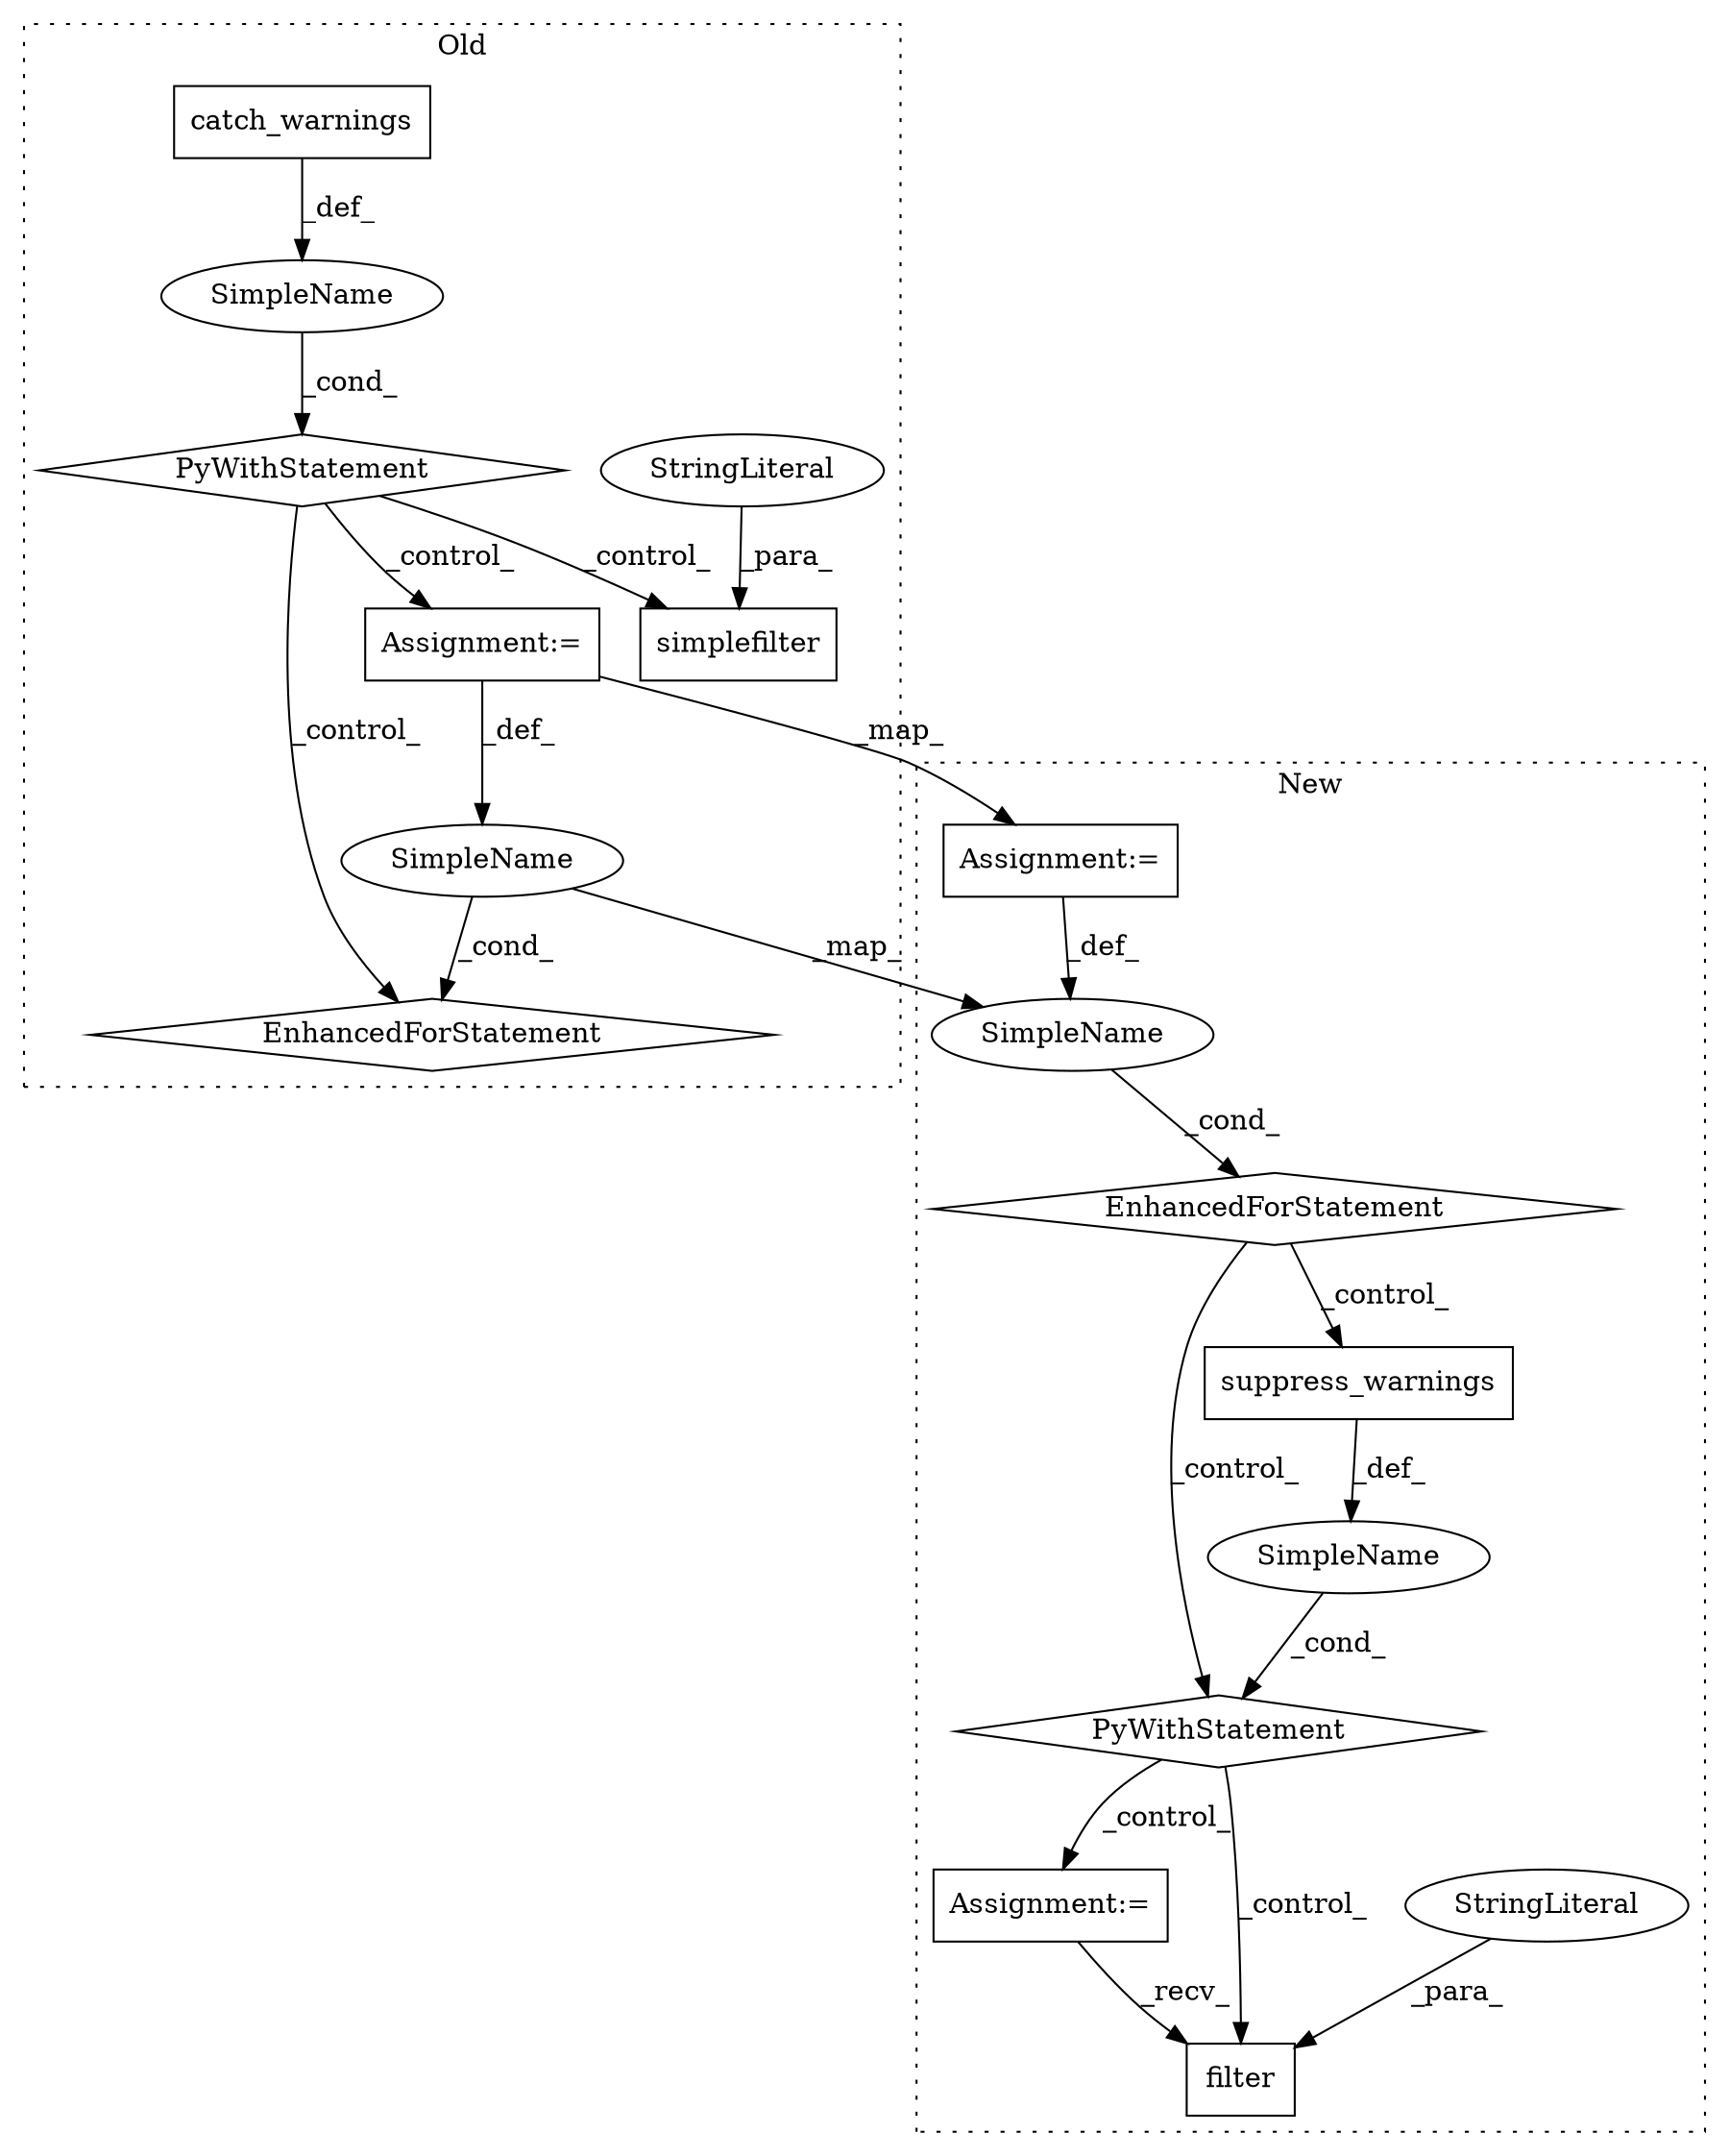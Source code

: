 digraph G {
subgraph cluster0 {
1 [label="simplefilter" a="32" s="5209,5254" l="13,1" shape="box"];
3 [label="StringLiteral" a="45" s="5222" l="8" shape="ellipse"];
4 [label="SimpleName" a="42" s="" l="" shape="ellipse"];
5 [label="PyWithStatement" a="104" s="5155,5190" l="10,2" shape="diamond"];
6 [label="catch_warnings" a="32" s="5174" l="16" shape="box"];
11 [label="EnhancedForStatement" a="70" s="5336,5416" l="57,2" shape="diamond"];
13 [label="SimpleName" a="42" s="5397" l="1" shape="ellipse"];
15 [label="Assignment:=" a="7" s="5336,5416" l="57,2" shape="box"];
label = "Old";
style="dotted";
}
subgraph cluster1 {
2 [label="EnhancedForStatement" a="70" s="5246,5322" l="53,2" shape="diamond"];
7 [label="Assignment:=" a="7" s="5482" l="3" shape="box"];
8 [label="SimpleName" a="42" s="" l="" shape="ellipse"];
9 [label="PyWithStatement" a="104" s="5437,5466" l="10,2" shape="diamond"];
10 [label="filter" a="32" s="5578,5678" l="7,1" shape="box"];
12 [label="SimpleName" a="42" s="5303" l="1" shape="ellipse"];
14 [label="StringLiteral" a="45" s="5609" l="69" shape="ellipse"];
16 [label="Assignment:=" a="7" s="5246,5322" l="53,2" shape="box"];
17 [label="suppress_warnings" a="32" s="5447" l="19" shape="box"];
label = "New";
style="dotted";
}
2 -> 9 [label="_control_"];
2 -> 17 [label="_control_"];
3 -> 1 [label="_para_"];
4 -> 5 [label="_cond_"];
5 -> 1 [label="_control_"];
5 -> 15 [label="_control_"];
5 -> 11 [label="_control_"];
6 -> 4 [label="_def_"];
7 -> 10 [label="_recv_"];
8 -> 9 [label="_cond_"];
9 -> 7 [label="_control_"];
9 -> 10 [label="_control_"];
12 -> 2 [label="_cond_"];
13 -> 11 [label="_cond_"];
13 -> 12 [label="_map_"];
14 -> 10 [label="_para_"];
15 -> 16 [label="_map_"];
15 -> 13 [label="_def_"];
16 -> 12 [label="_def_"];
17 -> 8 [label="_def_"];
}